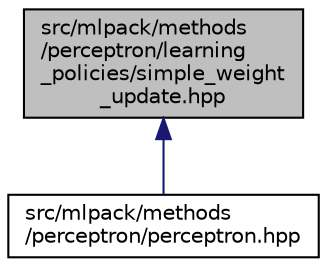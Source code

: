 digraph "src/mlpack/methods/perceptron/learning_policies/simple_weight_update.hpp"
{
  edge [fontname="Helvetica",fontsize="10",labelfontname="Helvetica",labelfontsize="10"];
  node [fontname="Helvetica",fontsize="10",shape=record];
  Node1 [label="src/mlpack/methods\l/perceptron/learning\l_policies/simple_weight\l_update.hpp",height=0.2,width=0.4,color="black", fillcolor="grey75", style="filled" fontcolor="black"];
  Node1 -> Node2 [dir="back",color="midnightblue",fontsize="10",style="solid"];
  Node2 [label="src/mlpack/methods\l/perceptron/perceptron.hpp",height=0.2,width=0.4,color="black", fillcolor="white", style="filled",URL="$perceptron_8hpp.html"];
}
